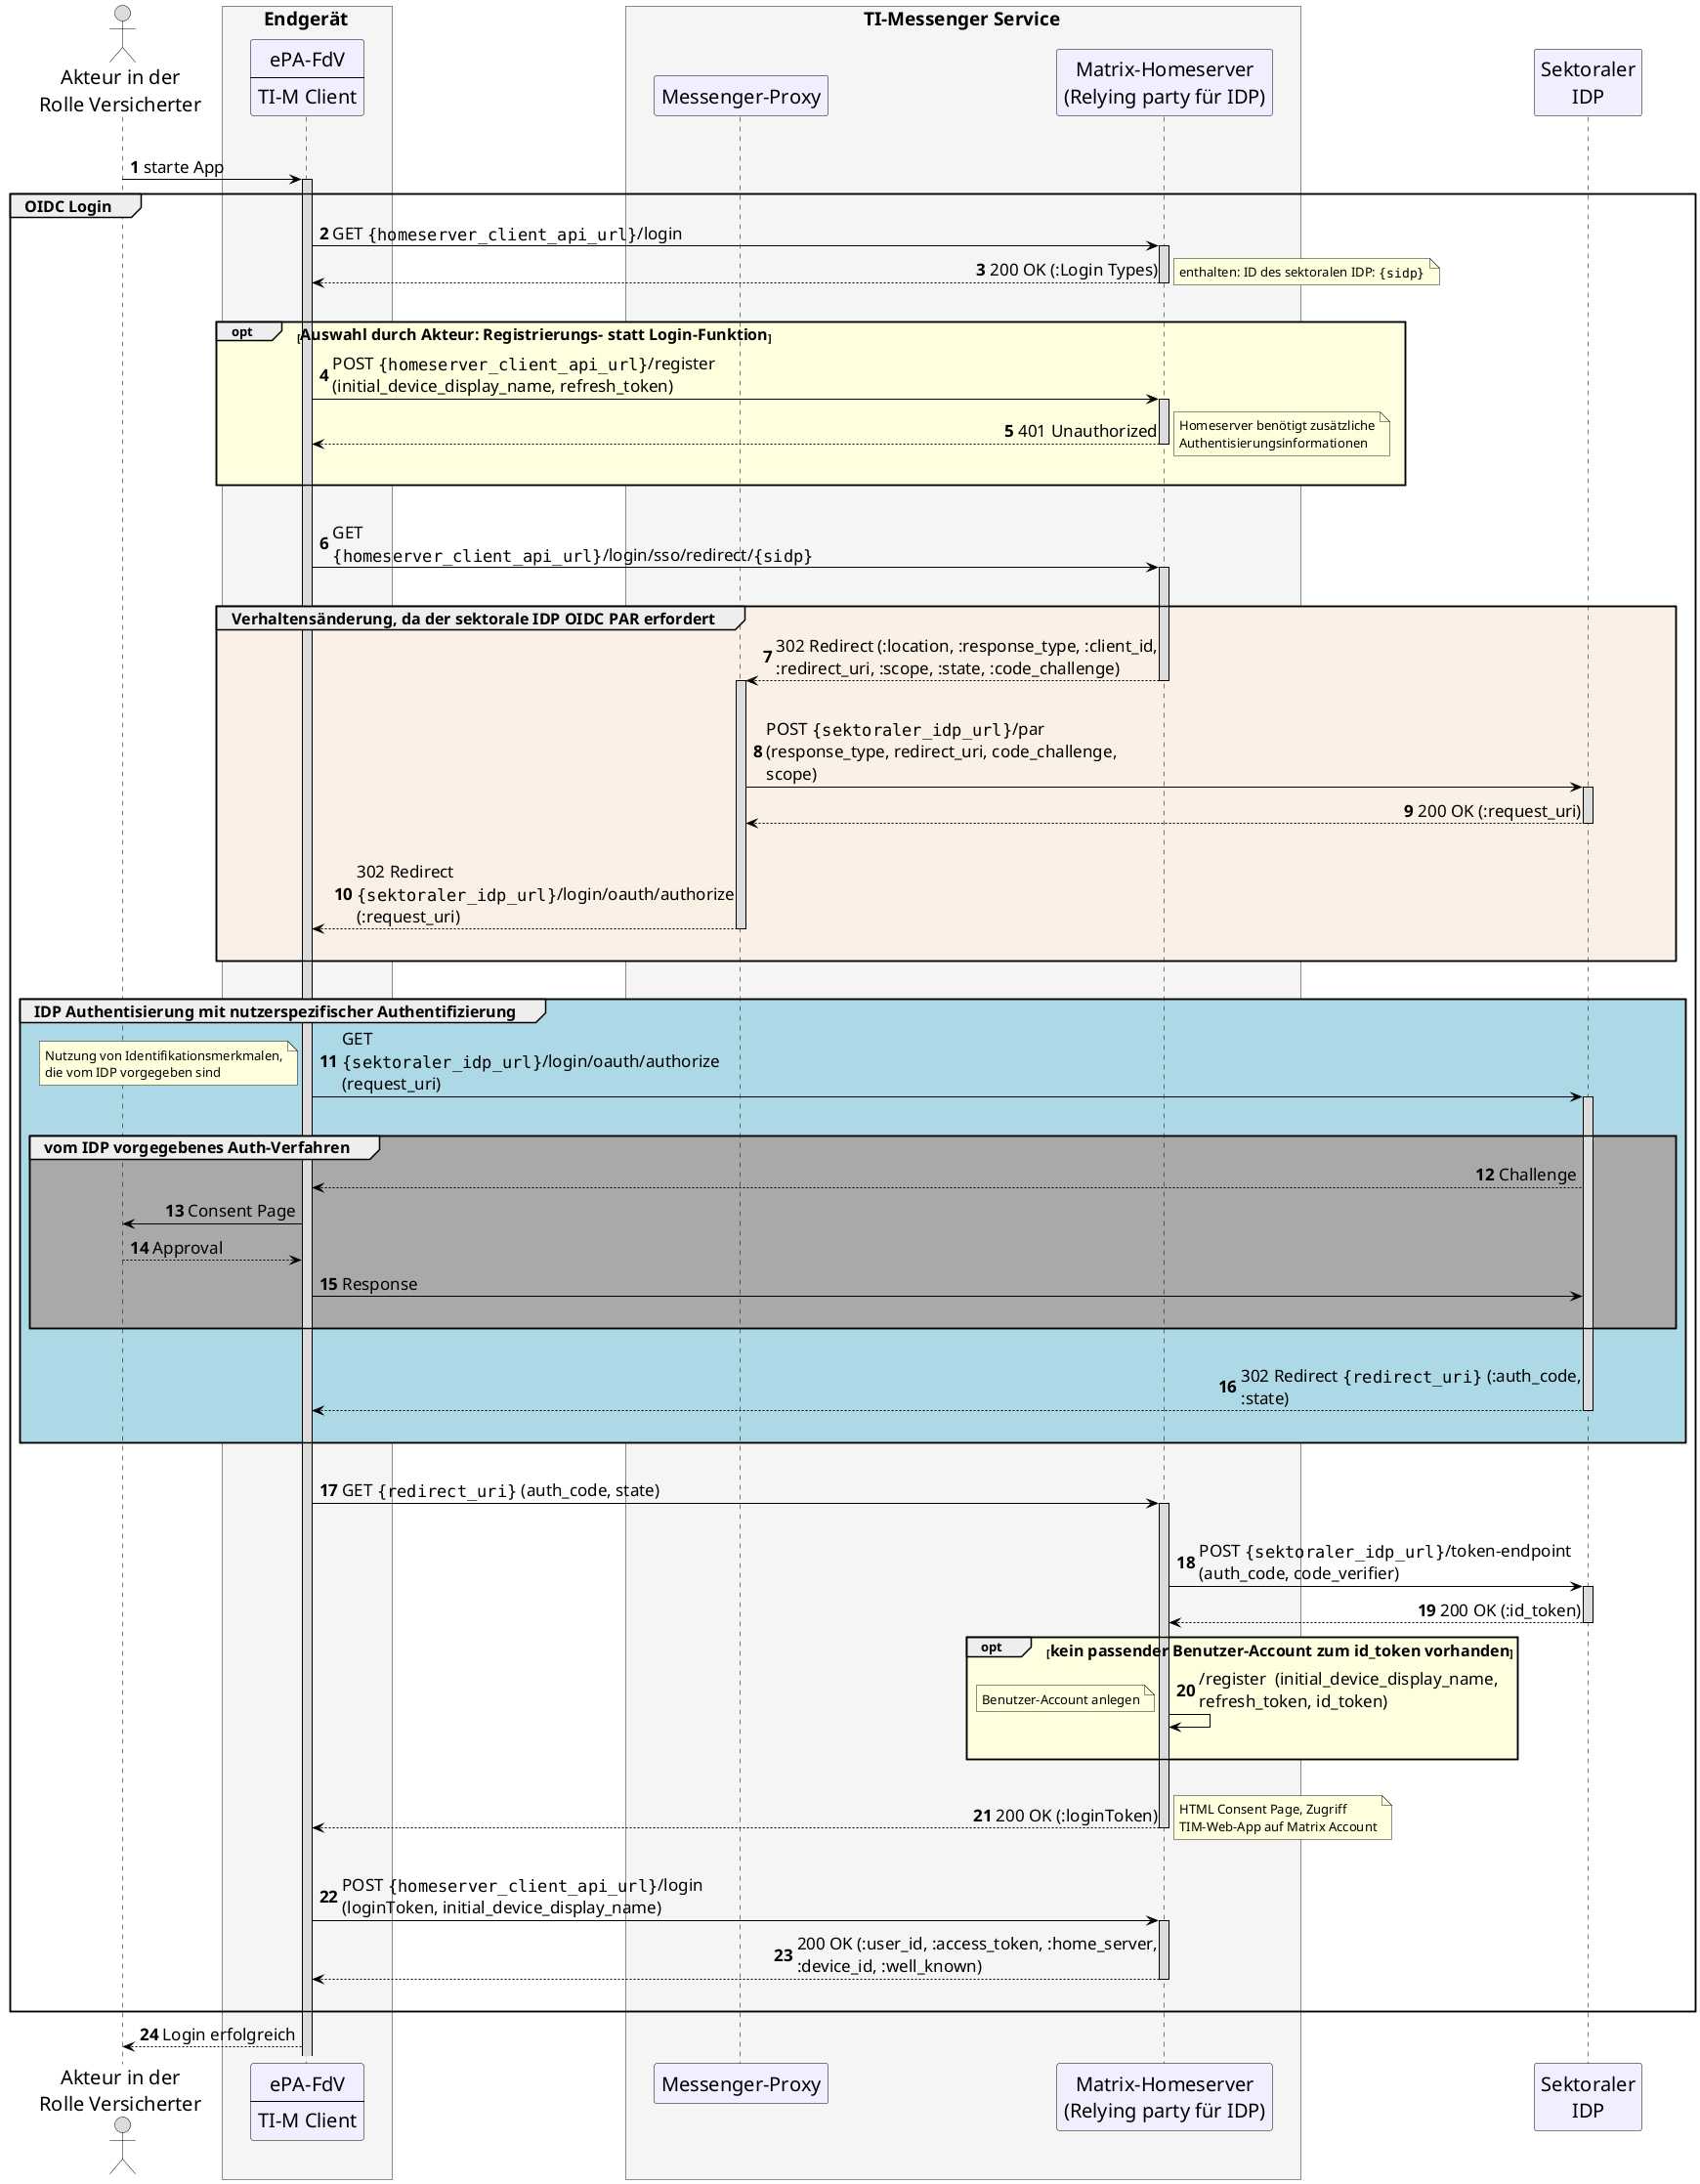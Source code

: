 @startuml "TI-Messenger_OIDC_Login_simplified"
skinparam sequenceMessageAlign direction
skinparam WrapWidth 300
skinparam BoxPadding 1
skinparam ParticipantPadding 25
skinparam sequenceReferenceHeaderBackgroundColor palegreen
scale max 2048 width
skinparam maxMessageSize 400

skinparam sequence {
ArrowColor black
ArrowFontSize 17
ActorBorderColor black
LifeLineBorderColor black
LifeLineBackgroundColor Gainsboro

ParticipantBorderColor Motivation
ParticipantBackgroundColor Motivation
ParticipantFontSize 20
ParticipantFontColor black
ParticipantBorderColor Black
ParticipantBackgroundColor MOTIVATION

ActorBackgroundColor Gainsboro
ActorFontColor black
ActorFontSize 20
}

autonumber

actor us as "Akteur in der\nRolle Versicherter"
box <size:19>Endgerät</size> #WhiteSmoke
    participant app [
      ePA-FdV
      ----
      TI-M Client
    ]
end box
box <size:19>TI-Messenger Service</size> #WhiteSmoke
  participant pr as "Messenger-Proxy"
  participant hs as "Matrix-Homeserver\n(Relying party für IDP)"
end box
participant idp as "Sektoraler\nIDP"

|||

us -> app: starte App

activate app
  group <size:16>OIDC Login</size>
    app -> hs ++: GET ""{homeserver_client_api_url}""/login
    hs --> app --: 200 OK (:Login Types)
    note right
    enthalten: ID des sektoralen IDP: ""{sidp}""
    end note
    |||
    opt #LightYellow <size:16>Auswahl durch Akteur: Registrierungs- statt Login-Funktion</size>
    app -> hs ++: POST ""{homeserver_client_api_url}""/register (initial_device_display_name, refresh_token)
    hs --> app --: 401 Unauthorized
    note right
    Homeserver benötigt zusätzliche Authentisierungsinformationen
    end note
    |||
    end
    |||
    app -> hs++: GET ""{homeserver_client_api_url}""/login/sso/redirect/""{sidp}""
    |||
    group #Linen <size:16>Verhaltensänderung, da der sektorale IDP OIDC PAR erfordert</size>
      hs --> pr --++: 302 Redirect (:location, :response_type, :client_id, :redirect_uri, :scope, :state, :code_challenge)
      |||
      pr -> idp ++: POST ""{sektoraler_idp_url}""/par (response_type, redirect_uri, code_challenge, scope)

      idp --> pr --: 200 OK (:request_uri)
      |||
      pr --> app --: 302 Redirect ""{sektoraler_idp_url}""/login/oauth/authorize (:request_uri)
      |||
    end
    |||
    group #LightBlue <size:16>IDP Authentisierung mit nutzerspezifischer Authentifizierung</size>
      app -> idp ++: GET ""{sektoraler_idp_url}""/login/oauth/authorize (request_uri)
      note left
      Nutzung von Identifikationsmerkmalen,
      die vom IDP vorgegeben sind
      end note
      |||
      group #DarkGray <size:16>vom IDP vorgegebenes Auth-Verfahren</size>
        idp --> app: Challenge
        app -> us: Consent Page
        us --> app: Approval
        app -> idp: Response
      |||
      end
      |||
      idp --> app --: 302 Redirect ""{redirect_uri}"" (:auth_code, :state)
      |||
    end
    |||
    app -> hs ++: GET ""{redirect_uri}"" (auth_code, state)
    |||
    hs -> idp ++: POST ""{sektoraler_idp_url}""/token-endpoint (auth_code, code_verifier)
    idp --> hs --: 200 OK (:id_token)
    opt #LightYellow <size:16>kein passender Benutzer-Account zum id_token vorhanden</size>
    hs -> hs: /register  (initial_device_display_name, refresh_token, id_token)
    note left
    Benutzer-Account anlegen
    end note
    |||
    end
    |||
    hs --> app --: 200 OK (:loginToken)
    note right
    HTML Consent Page, Zugriff
    TIM-Web-App auf Matrix Account
    end note
    |||
    app -> hs ++: POST ""{homeserver_client_api_url}""/login (loginToken, initial_device_display_name)
    hs --> app --: 200 OK (:user_id, :access_token, :home_server, :device_id, :well_known)
    |||
  end
  app --> us: Login erfolgreich
@enduml
